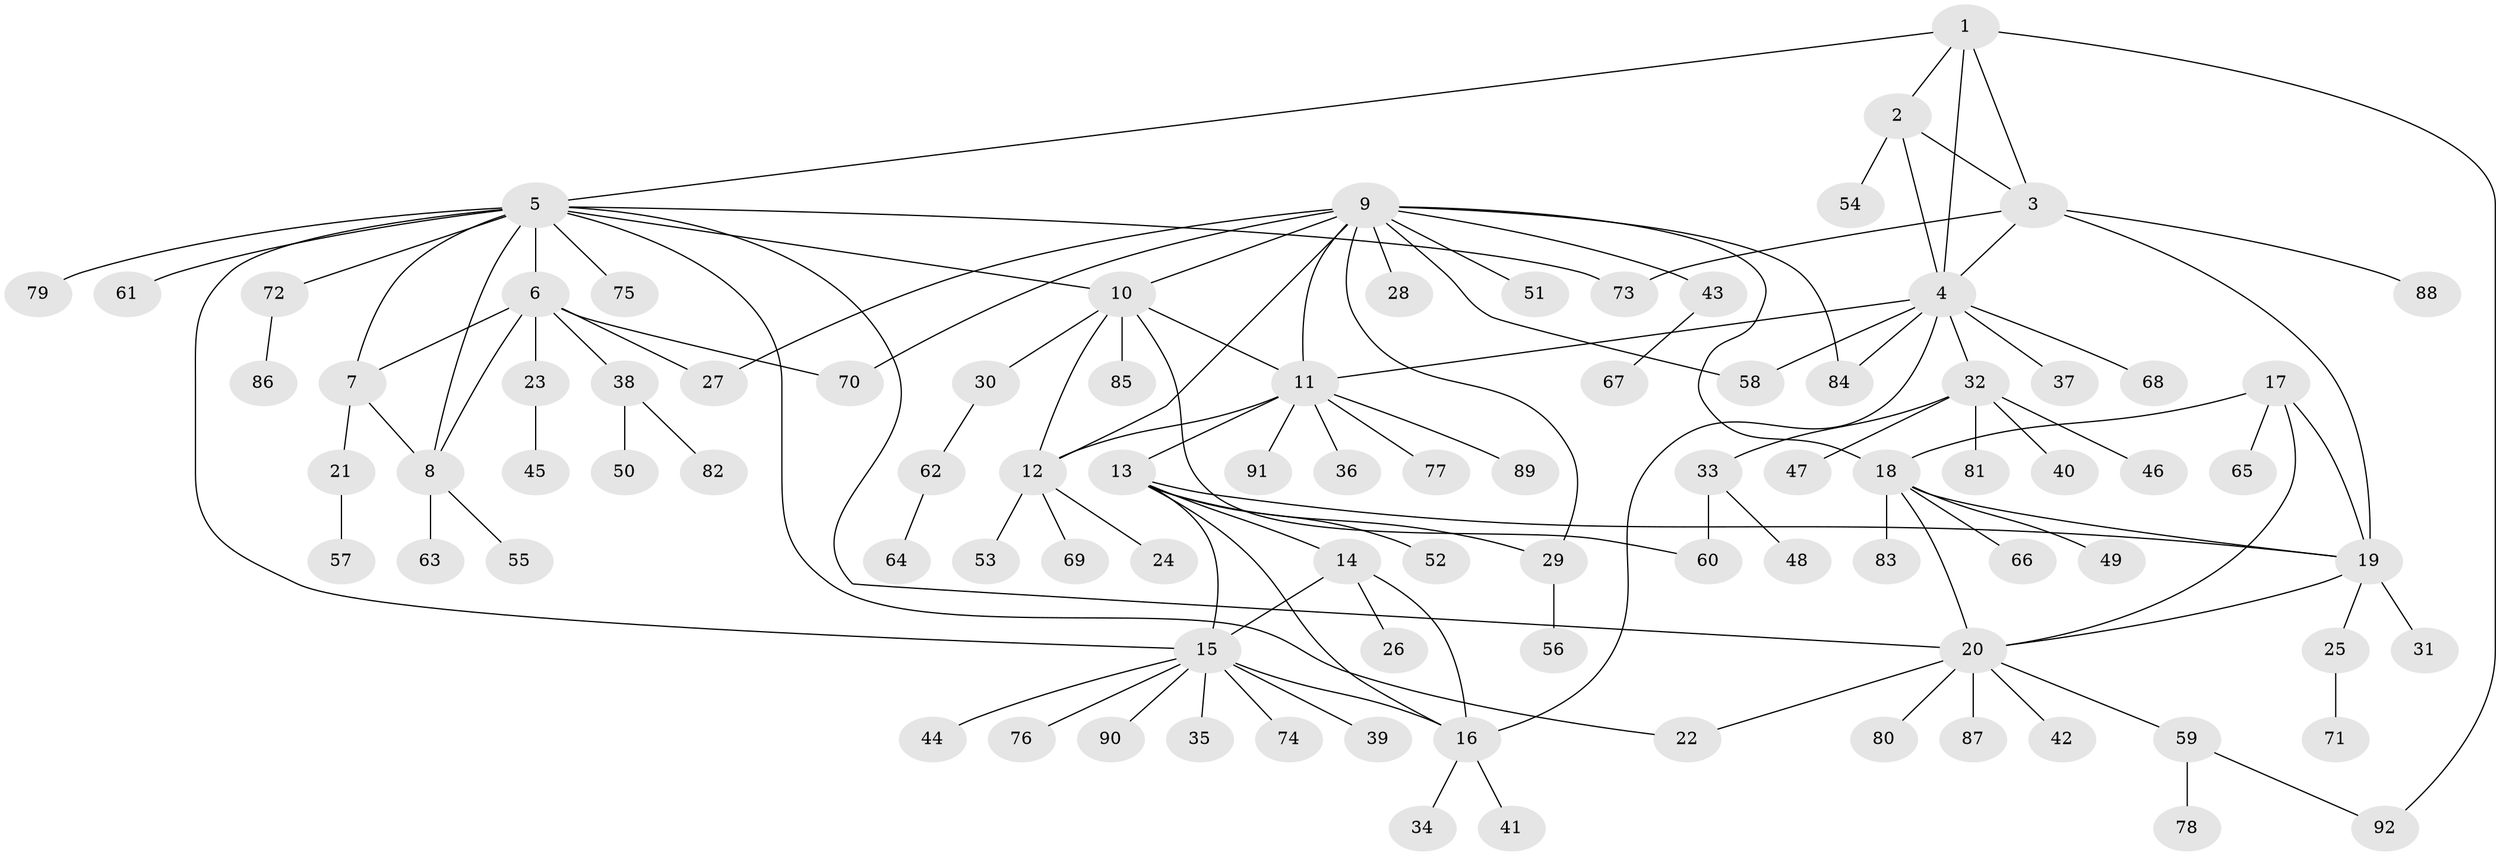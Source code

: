 // coarse degree distribution, {4: 0.08695652173913043, 1: 0.7391304347826086, 5: 0.021739130434782608, 8: 0.043478260869565216, 18: 0.021739130434782608, 2: 0.06521739130434782, 11: 0.021739130434782608}
// Generated by graph-tools (version 1.1) at 2025/57/03/04/25 21:57:49]
// undirected, 92 vertices, 121 edges
graph export_dot {
graph [start="1"]
  node [color=gray90,style=filled];
  1;
  2;
  3;
  4;
  5;
  6;
  7;
  8;
  9;
  10;
  11;
  12;
  13;
  14;
  15;
  16;
  17;
  18;
  19;
  20;
  21;
  22;
  23;
  24;
  25;
  26;
  27;
  28;
  29;
  30;
  31;
  32;
  33;
  34;
  35;
  36;
  37;
  38;
  39;
  40;
  41;
  42;
  43;
  44;
  45;
  46;
  47;
  48;
  49;
  50;
  51;
  52;
  53;
  54;
  55;
  56;
  57;
  58;
  59;
  60;
  61;
  62;
  63;
  64;
  65;
  66;
  67;
  68;
  69;
  70;
  71;
  72;
  73;
  74;
  75;
  76;
  77;
  78;
  79;
  80;
  81;
  82;
  83;
  84;
  85;
  86;
  87;
  88;
  89;
  90;
  91;
  92;
  1 -- 2;
  1 -- 3;
  1 -- 4;
  1 -- 5;
  1 -- 92;
  2 -- 3;
  2 -- 4;
  2 -- 54;
  3 -- 4;
  3 -- 19;
  3 -- 73;
  3 -- 88;
  4 -- 11;
  4 -- 16;
  4 -- 32;
  4 -- 37;
  4 -- 58;
  4 -- 68;
  4 -- 84;
  5 -- 6;
  5 -- 7;
  5 -- 8;
  5 -- 10;
  5 -- 15;
  5 -- 20;
  5 -- 22;
  5 -- 61;
  5 -- 72;
  5 -- 73;
  5 -- 75;
  5 -- 79;
  6 -- 7;
  6 -- 8;
  6 -- 23;
  6 -- 27;
  6 -- 38;
  6 -- 70;
  7 -- 8;
  7 -- 21;
  8 -- 55;
  8 -- 63;
  9 -- 10;
  9 -- 11;
  9 -- 12;
  9 -- 18;
  9 -- 27;
  9 -- 28;
  9 -- 29;
  9 -- 43;
  9 -- 51;
  9 -- 58;
  9 -- 70;
  9 -- 84;
  10 -- 11;
  10 -- 12;
  10 -- 30;
  10 -- 60;
  10 -- 85;
  11 -- 12;
  11 -- 13;
  11 -- 36;
  11 -- 77;
  11 -- 89;
  11 -- 91;
  12 -- 24;
  12 -- 53;
  12 -- 69;
  13 -- 14;
  13 -- 15;
  13 -- 16;
  13 -- 19;
  13 -- 29;
  13 -- 52;
  14 -- 15;
  14 -- 16;
  14 -- 26;
  15 -- 16;
  15 -- 35;
  15 -- 39;
  15 -- 44;
  15 -- 74;
  15 -- 76;
  15 -- 90;
  16 -- 34;
  16 -- 41;
  17 -- 18;
  17 -- 19;
  17 -- 20;
  17 -- 65;
  18 -- 19;
  18 -- 20;
  18 -- 49;
  18 -- 66;
  18 -- 83;
  19 -- 20;
  19 -- 25;
  19 -- 31;
  20 -- 22;
  20 -- 42;
  20 -- 59;
  20 -- 80;
  20 -- 87;
  21 -- 57;
  23 -- 45;
  25 -- 71;
  29 -- 56;
  30 -- 62;
  32 -- 33;
  32 -- 40;
  32 -- 46;
  32 -- 47;
  32 -- 81;
  33 -- 48;
  33 -- 60;
  38 -- 50;
  38 -- 82;
  43 -- 67;
  59 -- 78;
  59 -- 92;
  62 -- 64;
  72 -- 86;
}
